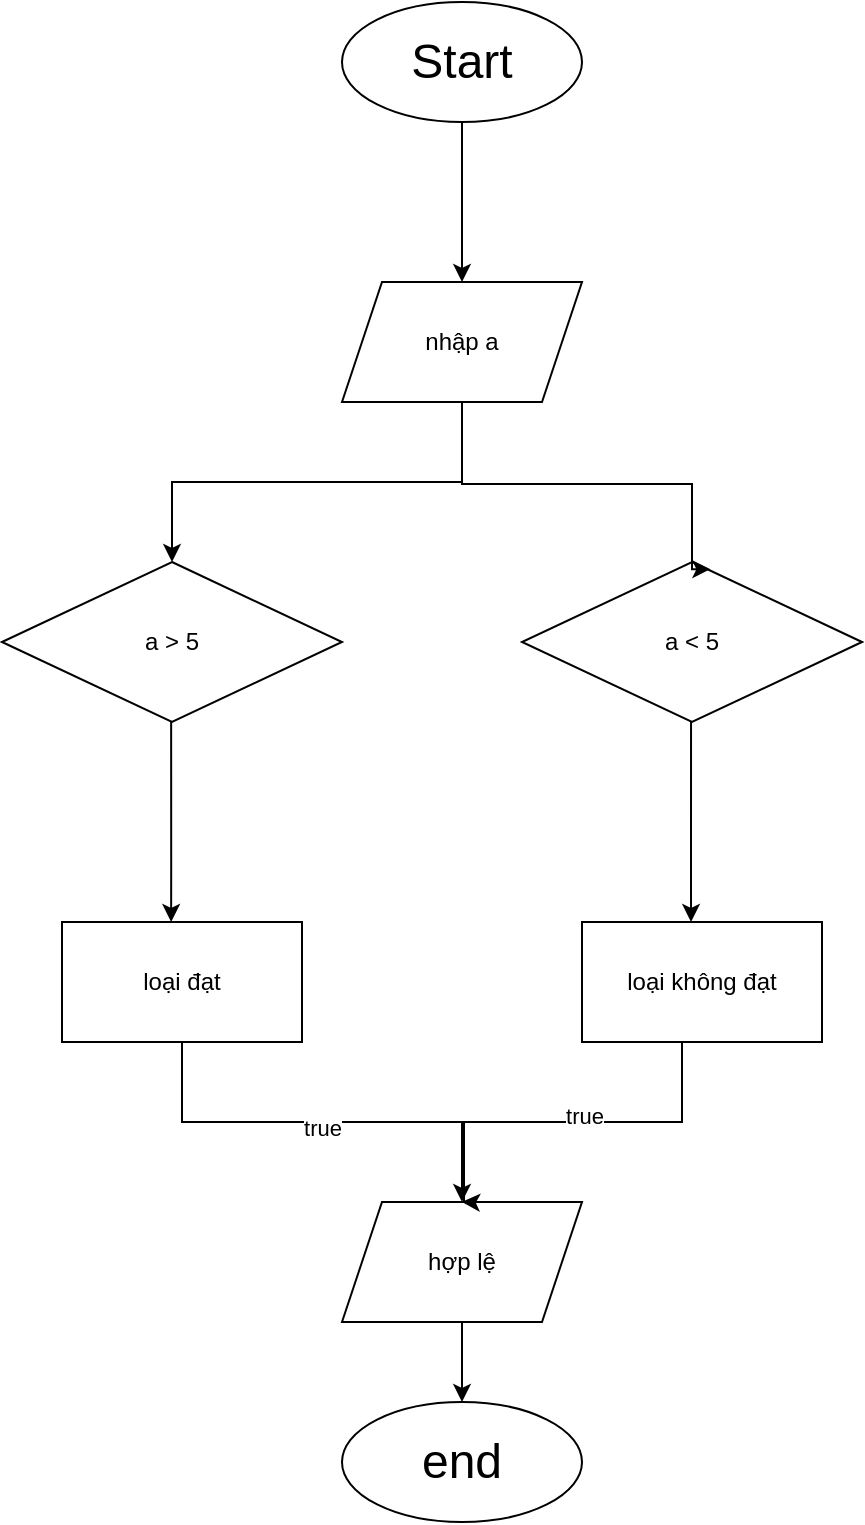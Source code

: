 <mxfile version="24.7.17">
  <diagram name="Trang-1" id="bMiknARZJnXVaoL8tnX3">
    <mxGraphModel dx="1061" dy="625" grid="1" gridSize="10" guides="1" tooltips="1" connect="1" arrows="1" fold="1" page="1" pageScale="1" pageWidth="827" pageHeight="1169" math="0" shadow="0">
      <root>
        <mxCell id="0" />
        <mxCell id="1" parent="0" />
        <mxCell id="c5IgZS8KUTy0unRA6LIm-13" style="edgeStyle=orthogonalEdgeStyle;rounded=0;orthogonalLoop=1;jettySize=auto;html=1;exitX=0.5;exitY=1;exitDx=0;exitDy=0;entryX=0.5;entryY=0;entryDx=0;entryDy=0;" parent="1" source="gOC3_Gfe7DvDGcyzSAZS-1" target="c5IgZS8KUTy0unRA6LIm-6" edge="1">
          <mxGeometry relative="1" as="geometry" />
        </mxCell>
        <object label="Start" start="" id="gOC3_Gfe7DvDGcyzSAZS-1">
          <mxCell style="ellipse;whiteSpace=wrap;html=1;fontSize=24;" parent="1" vertex="1">
            <mxGeometry x="530" y="20" width="120" height="60" as="geometry" />
          </mxCell>
        </object>
        <object label="end" start="" id="c5IgZS8KUTy0unRA6LIm-1">
          <mxCell style="ellipse;whiteSpace=wrap;html=1;fontSize=24;" parent="1" vertex="1">
            <mxGeometry x="530" y="720" width="120" height="60" as="geometry" />
          </mxCell>
        </object>
        <mxCell id="c5IgZS8KUTy0unRA6LIm-4" value="a &amp;gt; 5" style="rhombus;whiteSpace=wrap;html=1;" parent="1" vertex="1">
          <mxGeometry x="360" y="300" width="170" height="80" as="geometry" />
        </mxCell>
        <mxCell id="c5IgZS8KUTy0unRA6LIm-18" style="edgeStyle=orthogonalEdgeStyle;rounded=0;orthogonalLoop=1;jettySize=auto;html=1;exitX=0.5;exitY=1;exitDx=0;exitDy=0;" parent="1" edge="1">
          <mxGeometry relative="1" as="geometry">
            <mxPoint x="444.57" y="380" as="sourcePoint" />
            <mxPoint x="444.57" y="480" as="targetPoint" />
            <Array as="points">
              <mxPoint x="444.57" y="450" />
              <mxPoint x="444.57" y="450" />
            </Array>
          </mxGeometry>
        </mxCell>
        <mxCell id="RoReMOkBkYpSv9IFZ_Ye-6" style="edgeStyle=orthogonalEdgeStyle;rounded=0;orthogonalLoop=1;jettySize=auto;html=1;exitX=0.5;exitY=1;exitDx=0;exitDy=0;entryX=0.5;entryY=0;entryDx=0;entryDy=0;" edge="1" parent="1" source="c5IgZS8KUTy0unRA6LIm-6" target="c5IgZS8KUTy0unRA6LIm-4">
          <mxGeometry relative="1" as="geometry" />
        </mxCell>
        <mxCell id="c5IgZS8KUTy0unRA6LIm-6" value="nhập a" style="shape=parallelogram;perimeter=parallelogramPerimeter;whiteSpace=wrap;html=1;fixedSize=1;" parent="1" vertex="1">
          <mxGeometry x="530" y="160" width="120" height="60" as="geometry" />
        </mxCell>
        <mxCell id="RoReMOkBkYpSv9IFZ_Ye-8" style="edgeStyle=orthogonalEdgeStyle;rounded=0;orthogonalLoop=1;jettySize=auto;html=1;exitX=0.5;exitY=1;exitDx=0;exitDy=0;entryX=0.5;entryY=0;entryDx=0;entryDy=0;" edge="1" parent="1" source="c5IgZS8KUTy0unRA6LIm-9" target="c5IgZS8KUTy0unRA6LIm-11">
          <mxGeometry relative="1" as="geometry" />
        </mxCell>
        <mxCell id="RoReMOkBkYpSv9IFZ_Ye-10" value="true" style="edgeLabel;html=1;align=center;verticalAlign=middle;resizable=0;points=[];" vertex="1" connectable="0" parent="RoReMOkBkYpSv9IFZ_Ye-8">
          <mxGeometry x="-0.006" y="-3" relative="1" as="geometry">
            <mxPoint as="offset" />
          </mxGeometry>
        </mxCell>
        <mxCell id="c5IgZS8KUTy0unRA6LIm-9" value="loại đạt" style="rounded=0;whiteSpace=wrap;html=1;" parent="1" vertex="1">
          <mxGeometry x="390" y="480" width="120" height="60" as="geometry" />
        </mxCell>
        <mxCell id="RoReMOkBkYpSv9IFZ_Ye-9" style="edgeStyle=orthogonalEdgeStyle;rounded=0;orthogonalLoop=1;jettySize=auto;html=1;exitX=0.5;exitY=1;exitDx=0;exitDy=0;entryX=0.5;entryY=0;entryDx=0;entryDy=0;" edge="1" parent="1" source="c5IgZS8KUTy0unRA6LIm-11" target="c5IgZS8KUTy0unRA6LIm-1">
          <mxGeometry relative="1" as="geometry" />
        </mxCell>
        <mxCell id="c5IgZS8KUTy0unRA6LIm-11" value="hợp lệ" style="shape=parallelogram;perimeter=parallelogramPerimeter;whiteSpace=wrap;html=1;fixedSize=1;" parent="1" vertex="1">
          <mxGeometry x="530" y="620" width="120" height="60" as="geometry" />
        </mxCell>
        <mxCell id="RoReMOkBkYpSv9IFZ_Ye-11" value="a &amp;lt; 5" style="rhombus;whiteSpace=wrap;html=1;" vertex="1" parent="1">
          <mxGeometry x="620" y="300" width="170" height="80" as="geometry" />
        </mxCell>
        <mxCell id="RoReMOkBkYpSv9IFZ_Ye-12" style="edgeStyle=orthogonalEdgeStyle;rounded=0;orthogonalLoop=1;jettySize=auto;html=1;entryX=0.554;entryY=0.045;entryDx=0;entryDy=0;entryPerimeter=0;" edge="1" parent="1" target="RoReMOkBkYpSv9IFZ_Ye-11">
          <mxGeometry relative="1" as="geometry">
            <mxPoint x="590" y="260" as="sourcePoint" />
            <mxPoint x="455" y="310" as="targetPoint" />
            <Array as="points">
              <mxPoint x="705" y="261" />
              <mxPoint x="705" y="304" />
            </Array>
          </mxGeometry>
        </mxCell>
        <mxCell id="RoReMOkBkYpSv9IFZ_Ye-13" value="loại không đạt" style="rounded=0;whiteSpace=wrap;html=1;" vertex="1" parent="1">
          <mxGeometry x="650" y="480" width="120" height="60" as="geometry" />
        </mxCell>
        <mxCell id="RoReMOkBkYpSv9IFZ_Ye-14" style="edgeStyle=orthogonalEdgeStyle;rounded=0;orthogonalLoop=1;jettySize=auto;html=1;exitX=0.5;exitY=1;exitDx=0;exitDy=0;" edge="1" parent="1">
          <mxGeometry relative="1" as="geometry">
            <mxPoint x="704.52" y="380" as="sourcePoint" />
            <mxPoint x="704.52" y="480" as="targetPoint" />
            <Array as="points">
              <mxPoint x="704.52" y="450" />
              <mxPoint x="704.52" y="450" />
            </Array>
          </mxGeometry>
        </mxCell>
        <mxCell id="RoReMOkBkYpSv9IFZ_Ye-18" style="edgeStyle=orthogonalEdgeStyle;rounded=0;orthogonalLoop=1;jettySize=auto;html=1;entryX=0.5;entryY=0;entryDx=0;entryDy=0;exitX=0.5;exitY=1;exitDx=0;exitDy=0;" edge="1" parent="1" source="RoReMOkBkYpSv9IFZ_Ye-13">
          <mxGeometry relative="1" as="geometry">
            <mxPoint x="700" y="560" as="sourcePoint" />
            <mxPoint x="590" y="619.95" as="targetPoint" />
            <Array as="points">
              <mxPoint x="700" y="540" />
              <mxPoint x="700" y="580" />
              <mxPoint x="591" y="580" />
              <mxPoint x="591" y="620" />
            </Array>
          </mxGeometry>
        </mxCell>
        <mxCell id="RoReMOkBkYpSv9IFZ_Ye-19" value="true" style="edgeLabel;html=1;align=center;verticalAlign=middle;resizable=0;points=[];" vertex="1" connectable="0" parent="RoReMOkBkYpSv9IFZ_Ye-18">
          <mxGeometry x="-0.006" y="-3" relative="1" as="geometry">
            <mxPoint as="offset" />
          </mxGeometry>
        </mxCell>
      </root>
    </mxGraphModel>
  </diagram>
</mxfile>
